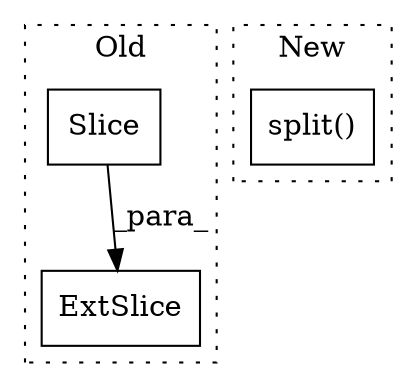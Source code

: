 digraph G {
subgraph cluster0 {
1 [label="Slice" a="80" s="487" l="10" shape="box"];
3 [label="ExtSlice" a="85" s="479" l="5" shape="box"];
label = "Old";
style="dotted";
}
subgraph cluster1 {
2 [label="split()" a="75" s="779,826" l="12,8" shape="box"];
label = "New";
style="dotted";
}
1 -> 3 [label="_para_"];
}